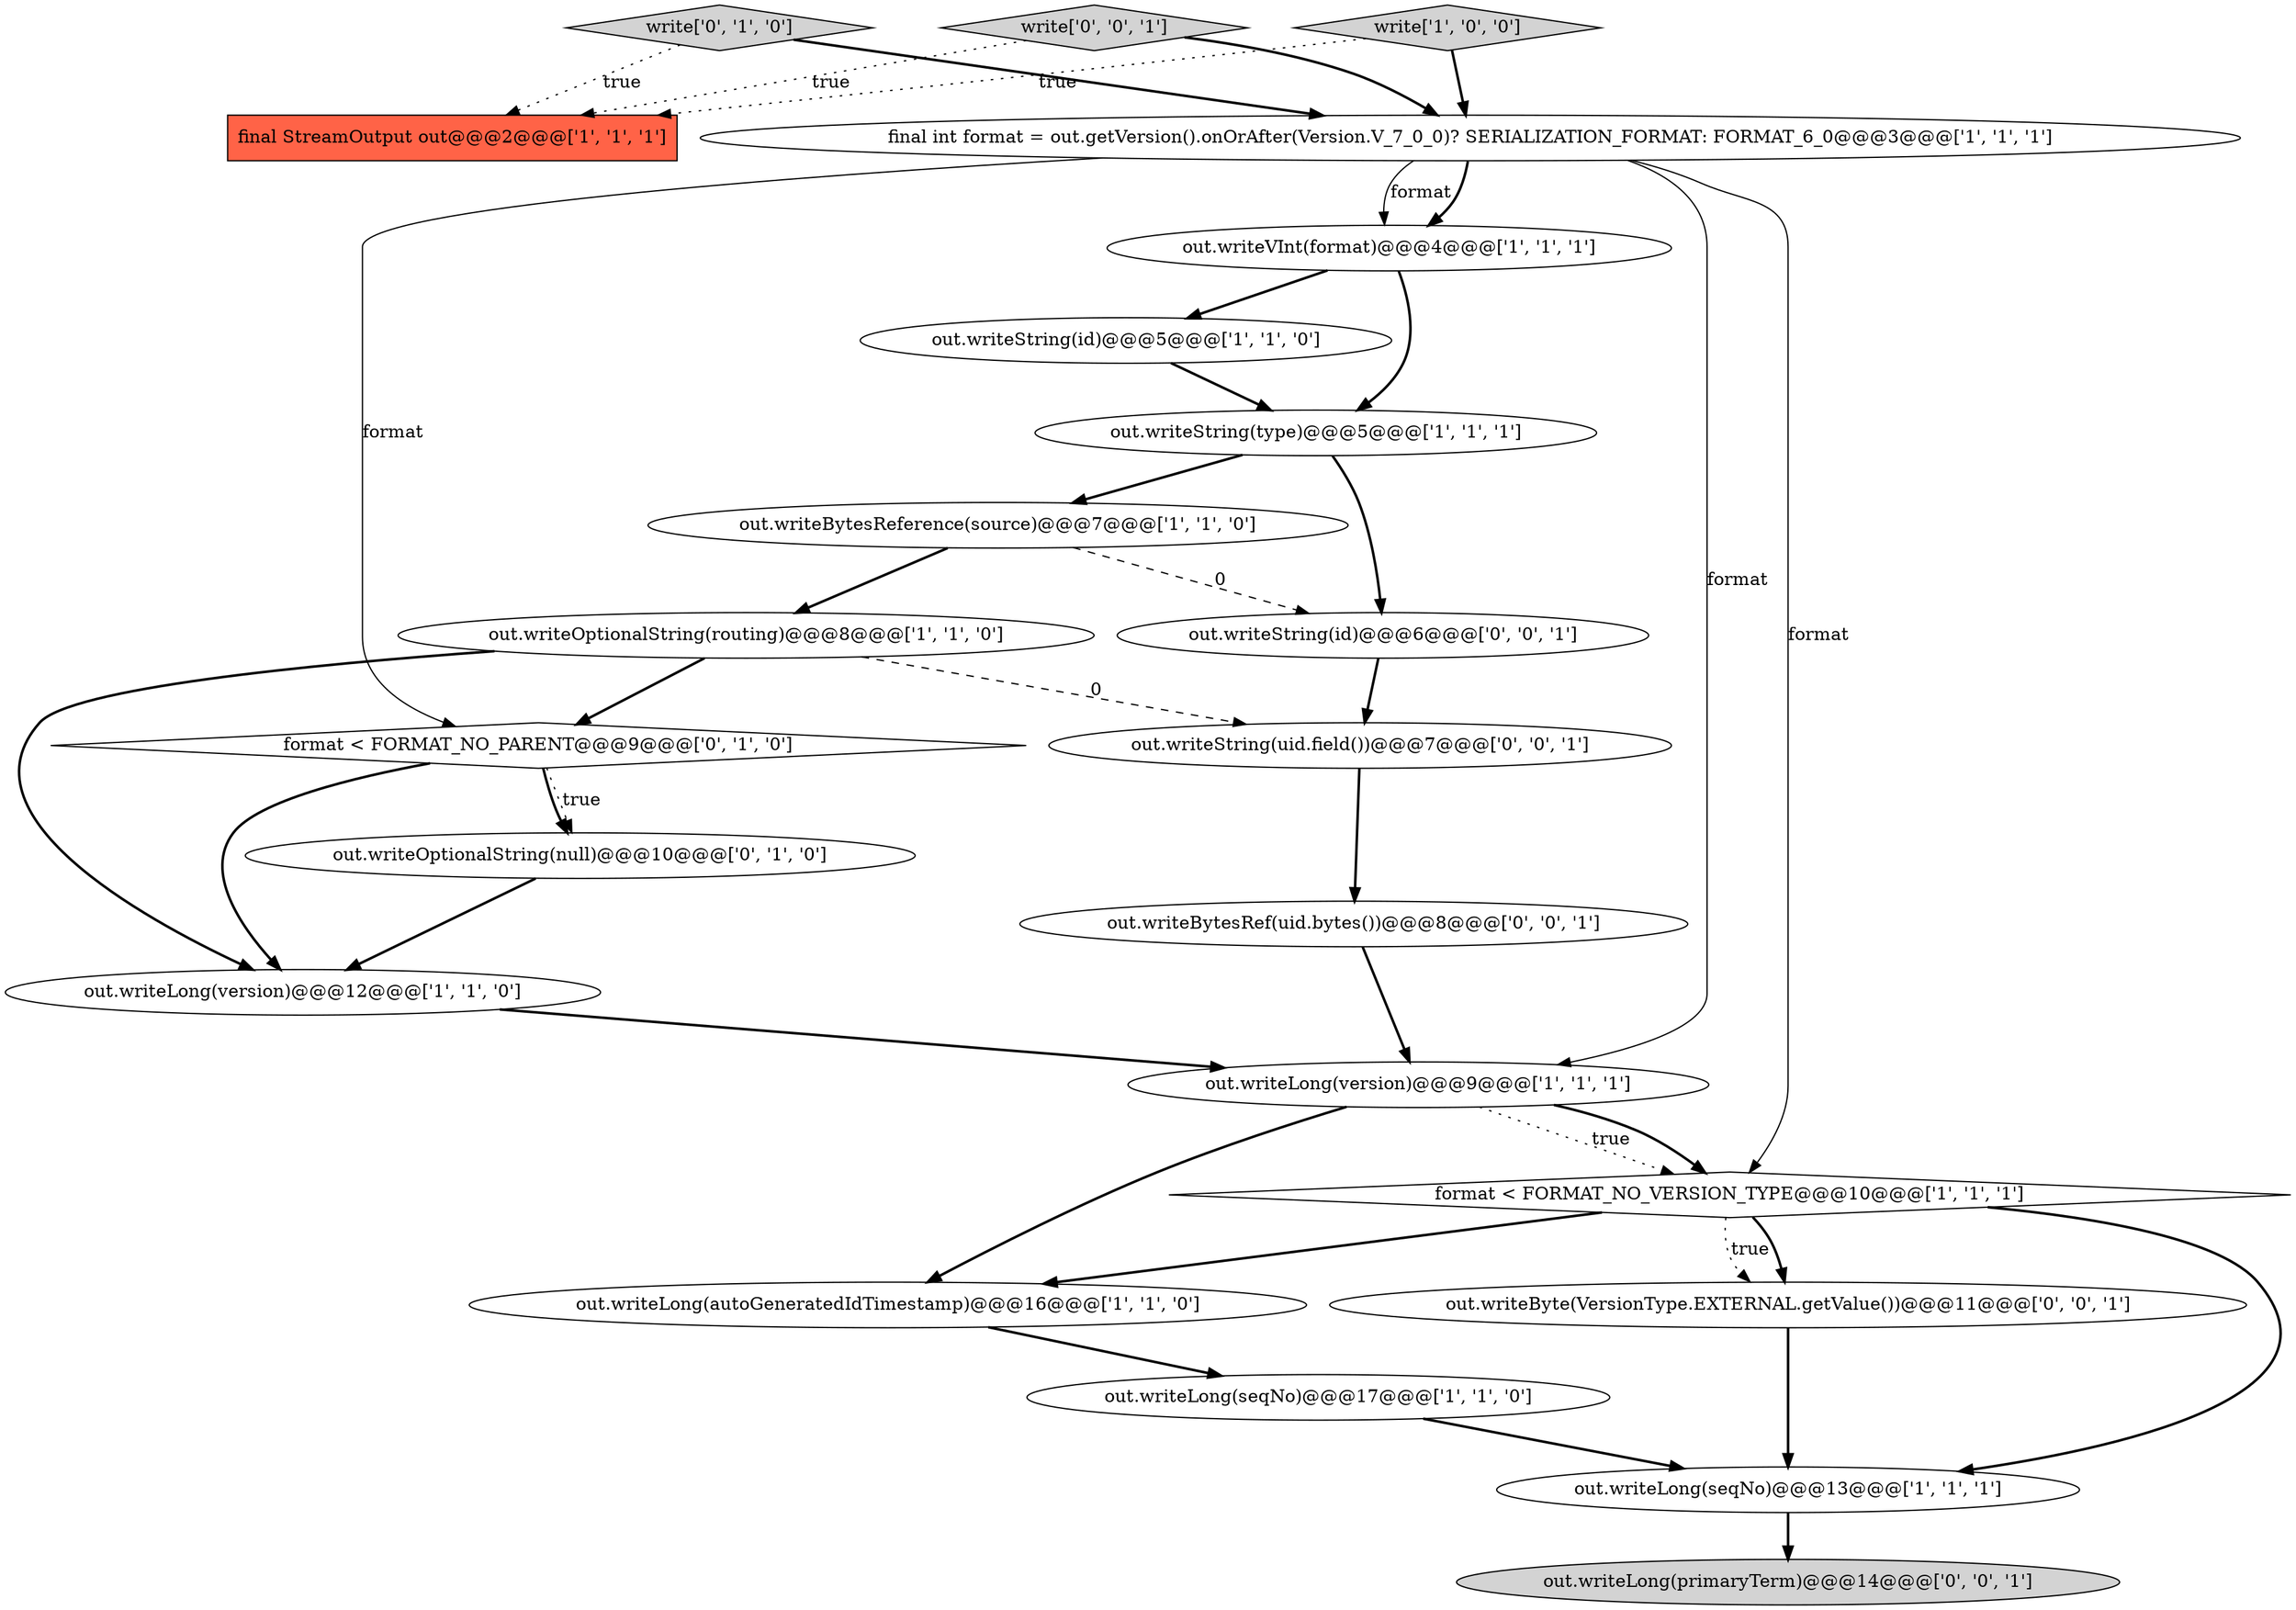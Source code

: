 digraph {
10 [style = filled, label = "final int format = out.getVersion().onOrAfter(Version.V_7_0_0)? SERIALIZATION_FORMAT: FORMAT_6_0@@@3@@@['1', '1', '1']", fillcolor = white, shape = ellipse image = "AAA0AAABBB1BBB"];
3 [style = filled, label = "out.writeOptionalString(routing)@@@8@@@['1', '1', '0']", fillcolor = white, shape = ellipse image = "AAA0AAABBB1BBB"];
14 [style = filled, label = "format < FORMAT_NO_PARENT@@@9@@@['0', '1', '0']", fillcolor = white, shape = diamond image = "AAA1AAABBB2BBB"];
22 [style = filled, label = "out.writeString(id)@@@6@@@['0', '0', '1']", fillcolor = white, shape = ellipse image = "AAA0AAABBB3BBB"];
7 [style = filled, label = "out.writeString(type)@@@5@@@['1', '1', '1']", fillcolor = white, shape = ellipse image = "AAA0AAABBB1BBB"];
6 [style = filled, label = "out.writeLong(seqNo)@@@17@@@['1', '1', '0']", fillcolor = white, shape = ellipse image = "AAA0AAABBB1BBB"];
9 [style = filled, label = "out.writeString(id)@@@5@@@['1', '1', '0']", fillcolor = white, shape = ellipse image = "AAA0AAABBB1BBB"];
2 [style = filled, label = "final StreamOutput out@@@2@@@['1', '1', '1']", fillcolor = tomato, shape = box image = "AAA0AAABBB1BBB"];
16 [style = filled, label = "write['0', '1', '0']", fillcolor = lightgray, shape = diamond image = "AAA0AAABBB2BBB"];
15 [style = filled, label = "out.writeOptionalString(null)@@@10@@@['0', '1', '0']", fillcolor = white, shape = ellipse image = "AAA1AAABBB2BBB"];
20 [style = filled, label = "out.writeByte(VersionType.EXTERNAL.getValue())@@@11@@@['0', '0', '1']", fillcolor = white, shape = ellipse image = "AAA0AAABBB3BBB"];
0 [style = filled, label = "out.writeVInt(format)@@@4@@@['1', '1', '1']", fillcolor = white, shape = ellipse image = "AAA0AAABBB1BBB"];
17 [style = filled, label = "write['0', '0', '1']", fillcolor = lightgray, shape = diamond image = "AAA0AAABBB3BBB"];
11 [style = filled, label = "out.writeBytesReference(source)@@@7@@@['1', '1', '0']", fillcolor = white, shape = ellipse image = "AAA0AAABBB1BBB"];
8 [style = filled, label = "out.writeLong(autoGeneratedIdTimestamp)@@@16@@@['1', '1', '0']", fillcolor = white, shape = ellipse image = "AAA0AAABBB1BBB"];
12 [style = filled, label = "out.writeLong(version)@@@9@@@['1', '1', '1']", fillcolor = white, shape = ellipse image = "AAA0AAABBB1BBB"];
13 [style = filled, label = "format < FORMAT_NO_VERSION_TYPE@@@10@@@['1', '1', '1']", fillcolor = white, shape = diamond image = "AAA0AAABBB1BBB"];
21 [style = filled, label = "out.writeBytesRef(uid.bytes())@@@8@@@['0', '0', '1']", fillcolor = white, shape = ellipse image = "AAA0AAABBB3BBB"];
5 [style = filled, label = "write['1', '0', '0']", fillcolor = lightgray, shape = diamond image = "AAA0AAABBB1BBB"];
4 [style = filled, label = "out.writeLong(version)@@@12@@@['1', '1', '0']", fillcolor = white, shape = ellipse image = "AAA0AAABBB1BBB"];
18 [style = filled, label = "out.writeLong(primaryTerm)@@@14@@@['0', '0', '1']", fillcolor = lightgray, shape = ellipse image = "AAA0AAABBB3BBB"];
19 [style = filled, label = "out.writeString(uid.field())@@@7@@@['0', '0', '1']", fillcolor = white, shape = ellipse image = "AAA0AAABBB3BBB"];
1 [style = filled, label = "out.writeLong(seqNo)@@@13@@@['1', '1', '1']", fillcolor = white, shape = ellipse image = "AAA0AAABBB1BBB"];
3->19 [style = dashed, label="0"];
11->3 [style = bold, label=""];
22->19 [style = bold, label=""];
3->14 [style = bold, label=""];
16->2 [style = dotted, label="true"];
0->7 [style = bold, label=""];
15->4 [style = bold, label=""];
0->9 [style = bold, label=""];
12->13 [style = dotted, label="true"];
1->18 [style = bold, label=""];
10->14 [style = solid, label="format"];
10->13 [style = solid, label="format"];
10->0 [style = solid, label="format"];
8->6 [style = bold, label=""];
7->11 [style = bold, label=""];
7->22 [style = bold, label=""];
5->10 [style = bold, label=""];
16->10 [style = bold, label=""];
20->1 [style = bold, label=""];
21->12 [style = bold, label=""];
11->22 [style = dashed, label="0"];
12->13 [style = bold, label=""];
10->12 [style = solid, label="format"];
19->21 [style = bold, label=""];
14->15 [style = dotted, label="true"];
13->20 [style = dotted, label="true"];
17->2 [style = dotted, label="true"];
4->12 [style = bold, label=""];
13->1 [style = bold, label=""];
13->8 [style = bold, label=""];
14->4 [style = bold, label=""];
13->20 [style = bold, label=""];
14->15 [style = bold, label=""];
12->8 [style = bold, label=""];
6->1 [style = bold, label=""];
3->4 [style = bold, label=""];
17->10 [style = bold, label=""];
10->0 [style = bold, label=""];
5->2 [style = dotted, label="true"];
9->7 [style = bold, label=""];
}
